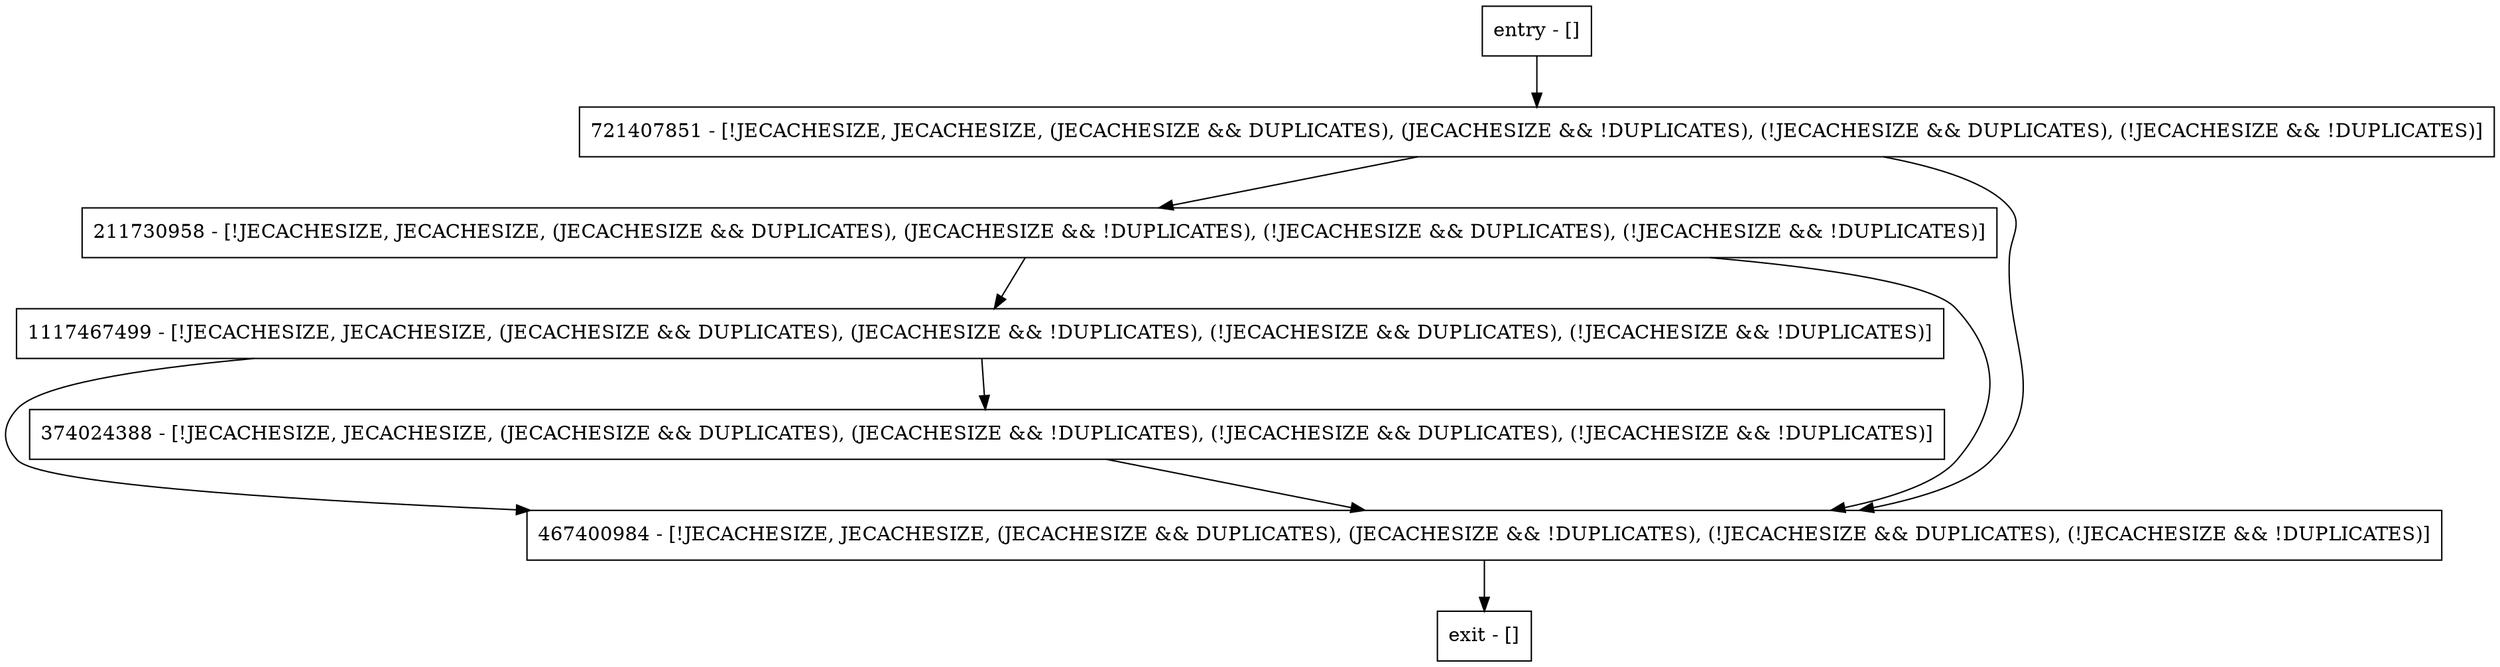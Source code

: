 digraph checkUpdatesAllowed {
node [shape=record];
entry [label="entry - []"];
exit [label="exit - []"];
211730958 [label="211730958 - [!JECACHESIZE, JECACHESIZE, (JECACHESIZE && DUPLICATES), (JECACHESIZE && !DUPLICATES), (!JECACHESIZE && DUPLICATES), (!JECACHESIZE && !DUPLICATES)]"];
1117467499 [label="1117467499 - [!JECACHESIZE, JECACHESIZE, (JECACHESIZE && DUPLICATES), (JECACHESIZE && !DUPLICATES), (!JECACHESIZE && DUPLICATES), (!JECACHESIZE && !DUPLICATES)]"];
721407851 [label="721407851 - [!JECACHESIZE, JECACHESIZE, (JECACHESIZE && DUPLICATES), (JECACHESIZE && !DUPLICATES), (!JECACHESIZE && DUPLICATES), (!JECACHESIZE && !DUPLICATES)]"];
467400984 [label="467400984 - [!JECACHESIZE, JECACHESIZE, (JECACHESIZE && DUPLICATES), (JECACHESIZE && !DUPLICATES), (!JECACHESIZE && DUPLICATES), (!JECACHESIZE && !DUPLICATES)]"];
374024388 [label="374024388 - [!JECACHESIZE, JECACHESIZE, (JECACHESIZE && DUPLICATES), (JECACHESIZE && !DUPLICATES), (!JECACHESIZE && DUPLICATES), (!JECACHESIZE && !DUPLICATES)]"];
entry;
exit;
entry -> 721407851;
211730958 -> 1117467499;
211730958 -> 467400984;
1117467499 -> 467400984;
1117467499 -> 374024388;
721407851 -> 211730958;
721407851 -> 467400984;
467400984 -> exit;
374024388 -> 467400984;
}
